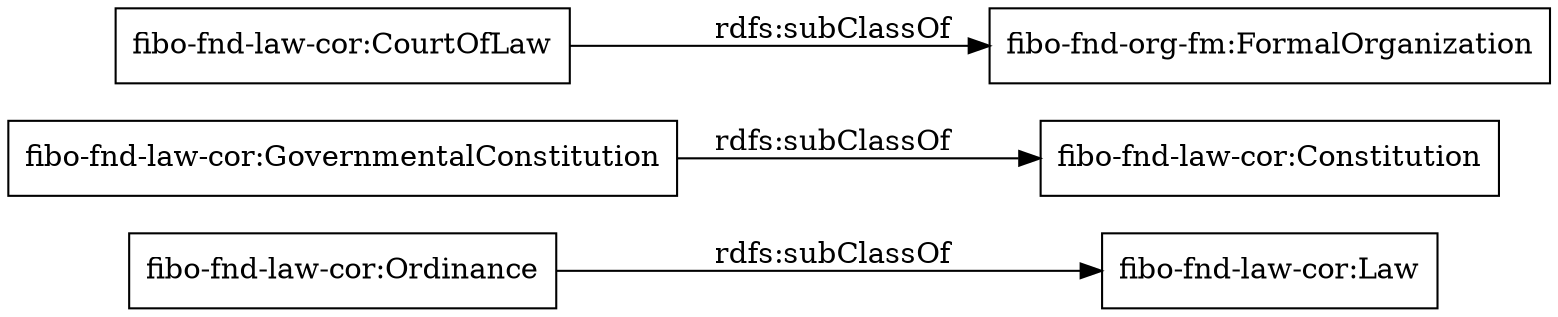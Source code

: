 digraph ar2dtool_diagram { 
rankdir=LR;
size="1000"
node [shape = rectangle, color="black"]; "fibo-fnd-law-cor:Ordinance" "fibo-fnd-law-cor:Law" "fibo-fnd-law-cor:GovernmentalConstitution" "fibo-fnd-law-cor:CourtOfLaw" "fibo-fnd-law-cor:Constitution" ; /*classes style*/
	"fibo-fnd-law-cor:CourtOfLaw" -> "fibo-fnd-org-fm:FormalOrganization" [ label = "rdfs:subClassOf" ];
	"fibo-fnd-law-cor:Ordinance" -> "fibo-fnd-law-cor:Law" [ label = "rdfs:subClassOf" ];
	"fibo-fnd-law-cor:GovernmentalConstitution" -> "fibo-fnd-law-cor:Constitution" [ label = "rdfs:subClassOf" ];

}
